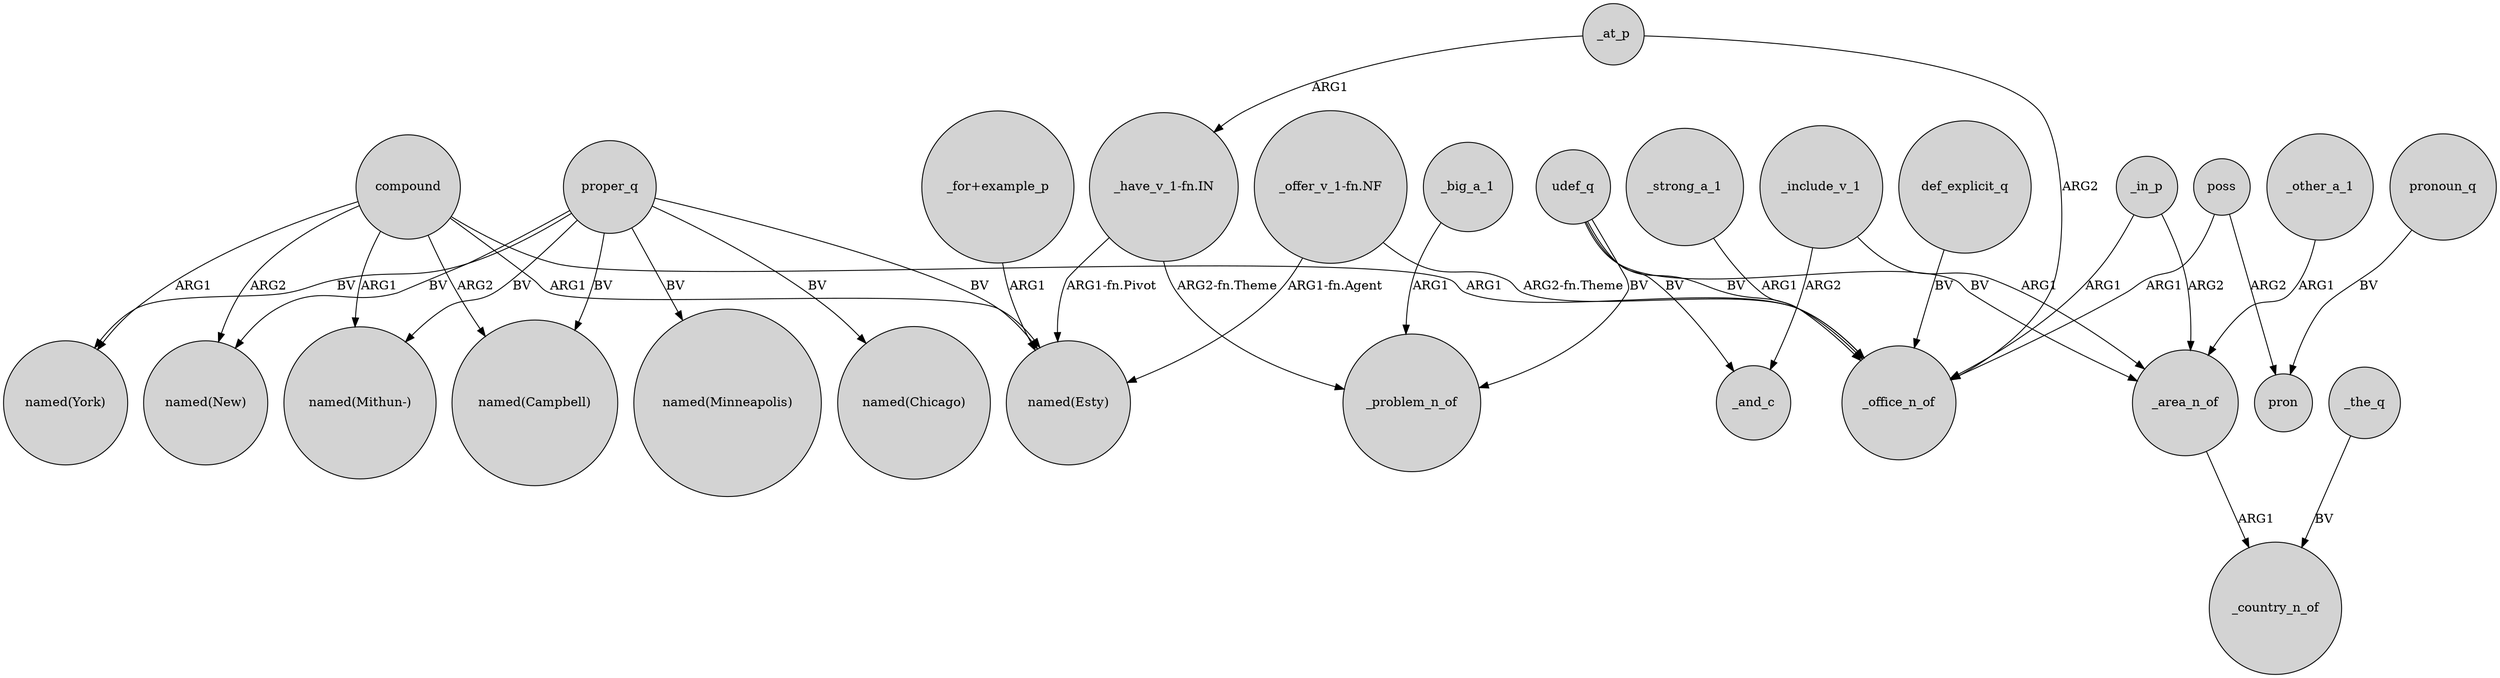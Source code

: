 digraph {
	node [shape=circle style=filled]
	udef_q -> _office_n_of [label=BV]
	_include_v_1 -> _and_c [label=ARG2]
	compound -> "named(New)" [label=ARG2]
	poss -> pron [label=ARG2]
	_at_p -> "_have_v_1-fn.IN" [label=ARG1]
	compound -> "named(Mithun-)" [label=ARG1]
	proper_q -> "named(New)" [label=BV]
	"_offer_v_1-fn.NF" -> _office_n_of [label="ARG2-fn.Theme"]
	def_explicit_q -> _office_n_of [label=BV]
	"_have_v_1-fn.IN" -> _problem_n_of [label="ARG2-fn.Theme"]
	proper_q -> "named(Campbell)" [label=BV]
	compound -> _office_n_of [label=ARG1]
	_include_v_1 -> _area_n_of [label=ARG1]
	_in_p -> _office_n_of [label=ARG1]
	udef_q -> _problem_n_of [label=BV]
	compound -> "named(Campbell)" [label=ARG2]
	proper_q -> "named(Esty)" [label=BV]
	pronoun_q -> pron [label=BV]
	_the_q -> _country_n_of [label=BV]
	_other_a_1 -> _area_n_of [label=ARG1]
	proper_q -> "named(Minneapolis)" [label=BV]
	compound -> "named(York)" [label=ARG1]
	_area_n_of -> _country_n_of [label=ARG1]
	"_for+example_p" -> "named(Esty)" [label=ARG1]
	compound -> "named(Esty)" [label=ARG1]
	poss -> _office_n_of [label=ARG1]
	_big_a_1 -> _problem_n_of [label=ARG1]
	_strong_a_1 -> _office_n_of [label=ARG1]
	_in_p -> _area_n_of [label=ARG2]
	proper_q -> "named(Mithun-)" [label=BV]
	_at_p -> _office_n_of [label=ARG2]
	proper_q -> "named(York)" [label=BV]
	"_have_v_1-fn.IN" -> "named(Esty)" [label="ARG1-fn.Pivot"]
	udef_q -> _area_n_of [label=BV]
	udef_q -> _and_c [label=BV]
	proper_q -> "named(Chicago)" [label=BV]
	"_offer_v_1-fn.NF" -> "named(Esty)" [label="ARG1-fn.Agent"]
}
